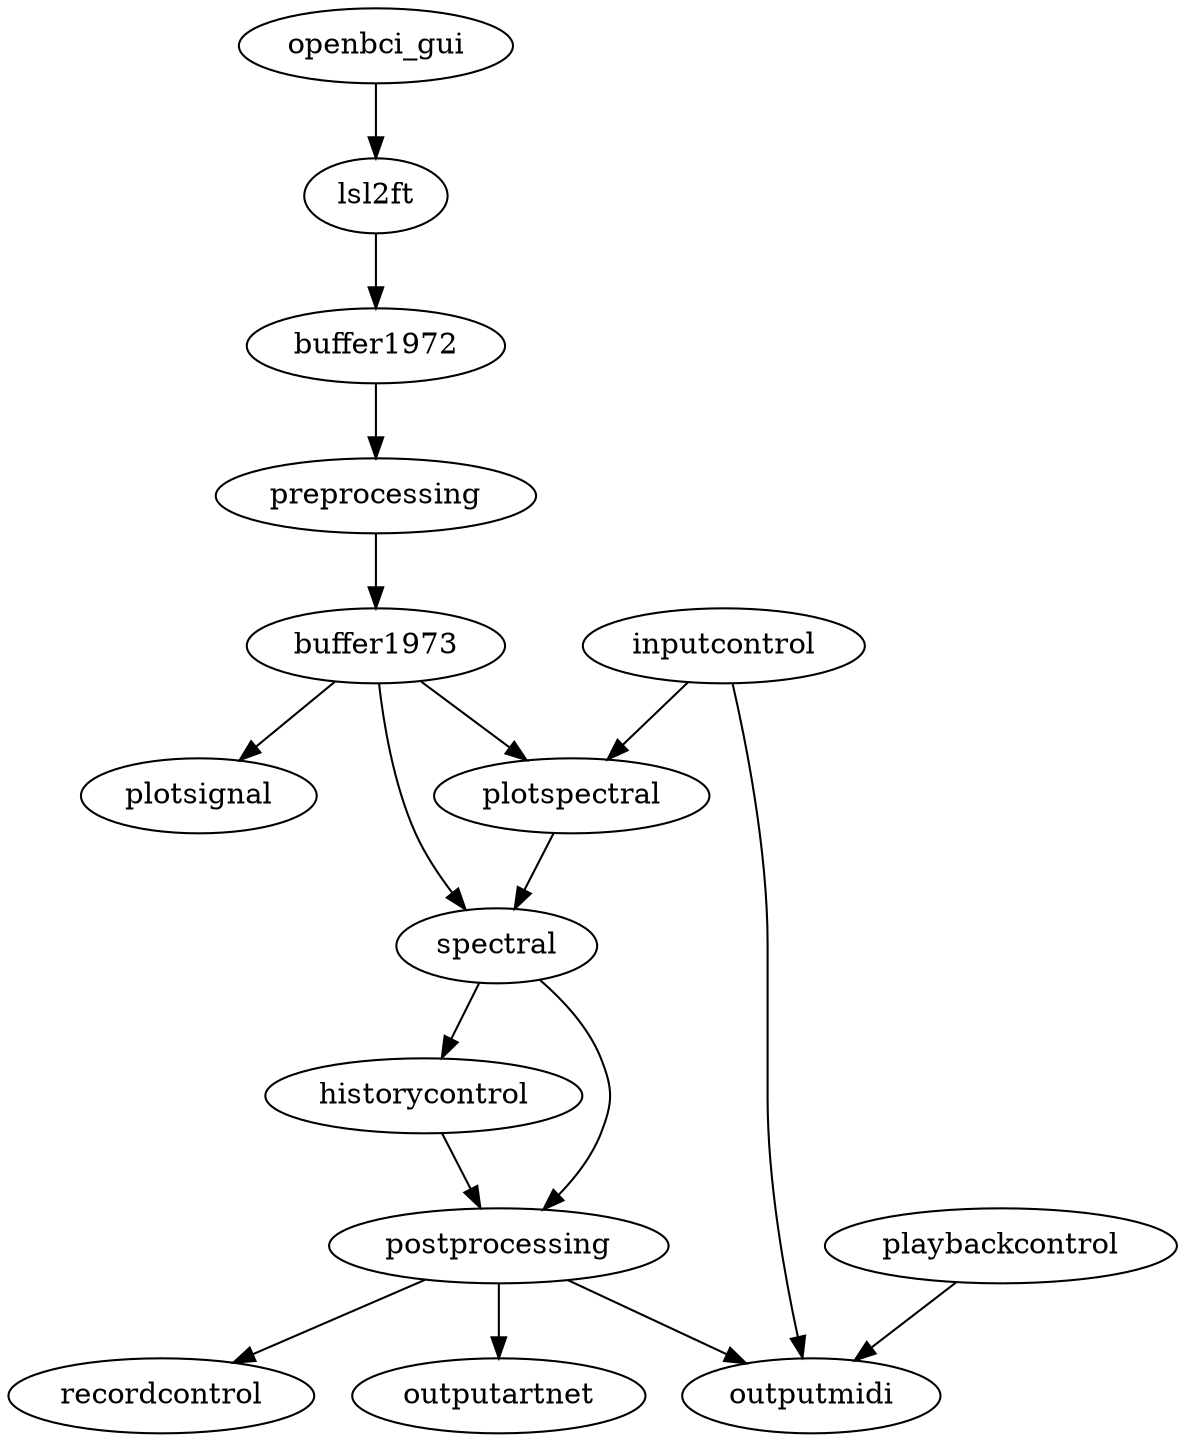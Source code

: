 # To convert this into a bitmap representation, do this
#   dot -Tpng -o patch.png patch.dot
#
digraph {
  openbci_gui -> lsl2ft;
  lsl2ft -> buffer1972 -> preprocessing -> buffer1973;
  buffer1973 -> plotsignal;
  buffer1973 -> plotspectral;
  buffer1973 -> spectral;
  inputcontrol -> plotspectral;
  plotspectral -> spectral;
  inputcontrol -> outputmidi;
  spectral -> historycontrol;
  spectral -> postprocessing;
  historycontrol -> postprocessing;
  playbackcontrol -> outputmidi;
  postprocessing -> recordcontrol;
  postprocessing -> outputmidi;
  postprocessing -> outputartnet;
}
